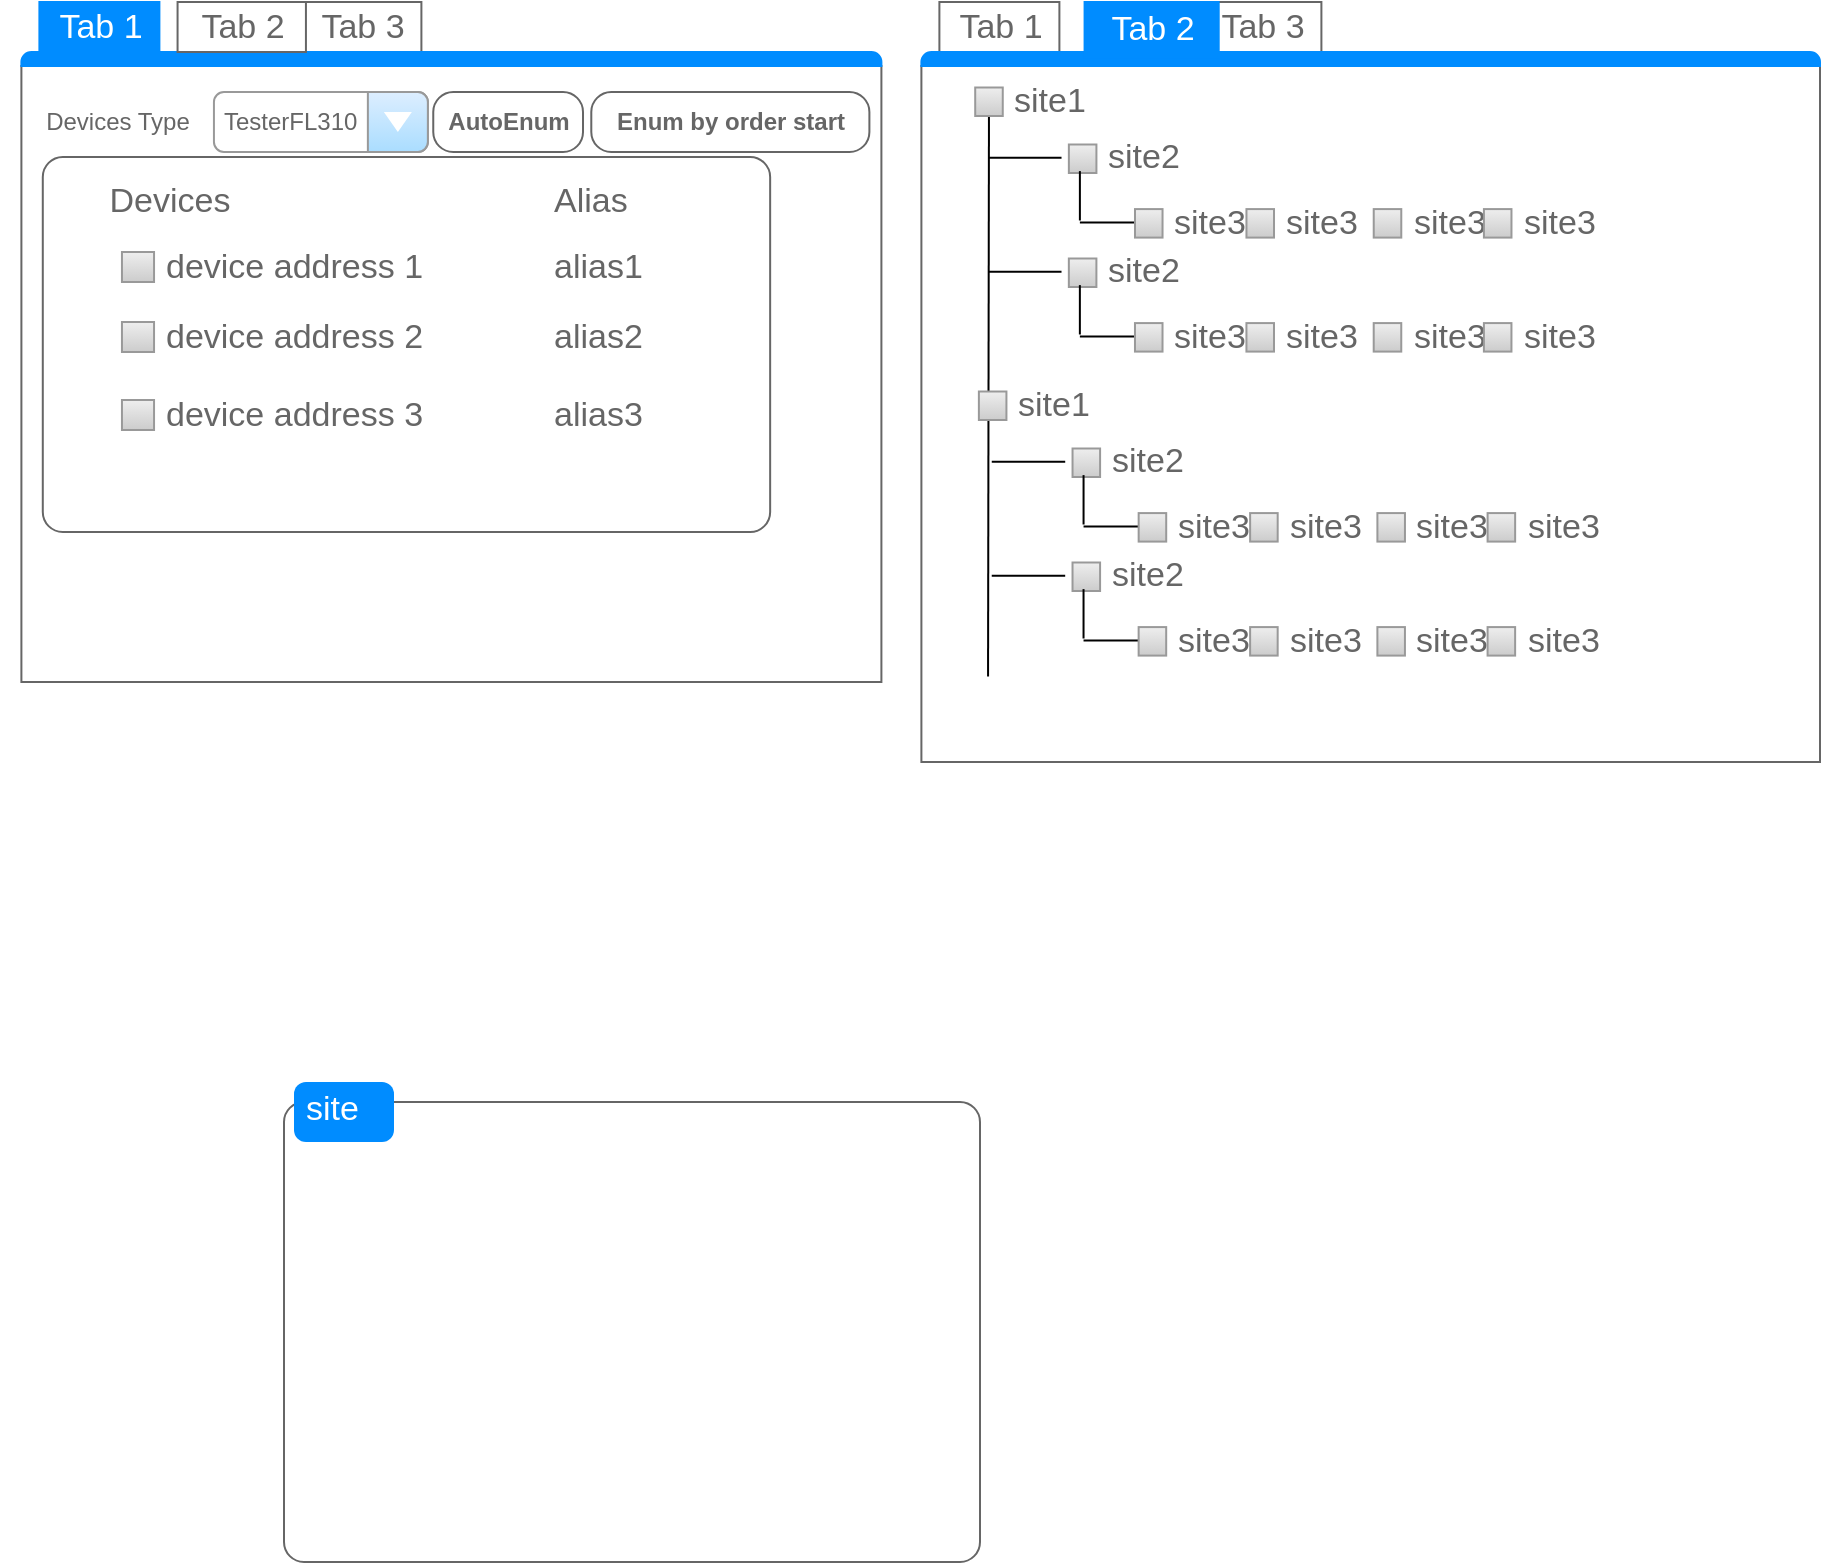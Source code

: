 <mxfile version="20.7.4" type="github">
  <diagram name="Page-1" id="2cc2dc42-3aac-f2a9-1cec-7a8b7cbee084">
    <mxGraphModel dx="1050" dy="548" grid="1" gridSize="10" guides="1" tooltips="1" connect="1" arrows="1" fold="1" page="1" pageScale="1" pageWidth="1100" pageHeight="850" background="#ffffff" math="0" shadow="0">
      <root>
        <mxCell id="0" />
        <mxCell id="1" parent="0" />
        <mxCell id="x5_-DXLLDjEPQp_z6z6p-1" value="" style="strokeWidth=1;shadow=0;dashed=0;align=center;html=1;shape=mxgraph.mockup.containers.marginRect2;rectMarginTop=32;strokeColor=#666666;gradientColor=none;fontSize=17;fontColor=#666666;" vertex="1" parent="1">
          <mxGeometry x="70.7" y="40" width="430" height="340" as="geometry" />
        </mxCell>
        <mxCell id="x5_-DXLLDjEPQp_z6z6p-3" value="Tab 1" style="strokeWidth=1;shadow=0;dashed=0;align=center;html=1;shape=mxgraph.mockup.containers.rrect;rSize=0;fontSize=17;fontColor=#ffffff;strokeColor=#008cff;fillColor=#008cff;" vertex="1" parent="x5_-DXLLDjEPQp_z6z6p-1">
          <mxGeometry width="60" height="25" relative="1" as="geometry">
            <mxPoint x="9" as="offset" />
          </mxGeometry>
        </mxCell>
        <mxCell id="x5_-DXLLDjEPQp_z6z6p-4" value="Tab 3" style="strokeColor=inherit;fillColor=inherit;gradientColor=inherit;strokeWidth=1;shadow=0;dashed=0;align=center;html=1;shape=mxgraph.mockup.containers.rrect;rSize=0;fontSize=17;fontColor=#666666;gradientColor=none;" vertex="1" parent="x5_-DXLLDjEPQp_z6z6p-1">
          <mxGeometry width="60" height="25" relative="1" as="geometry">
            <mxPoint x="140" as="offset" />
          </mxGeometry>
        </mxCell>
        <mxCell id="x5_-DXLLDjEPQp_z6z6p-5" value="" style="strokeWidth=1;shadow=0;dashed=0;align=center;html=1;shape=mxgraph.mockup.containers.topButton;rSize=5;strokeColor=#008cff;fillColor=#008cff;gradientColor=none;resizeWidth=1;movable=0;deletable=1;" vertex="1" parent="x5_-DXLLDjEPQp_z6z6p-1">
          <mxGeometry width="430.0" height="7" relative="1" as="geometry">
            <mxPoint y="25" as="offset" />
          </mxGeometry>
        </mxCell>
        <mxCell id="x5_-DXLLDjEPQp_z6z6p-7" value="Tab 2" style="strokeColor=inherit;fillColor=inherit;gradientColor=inherit;strokeWidth=1;shadow=0;dashed=0;align=center;html=1;shape=mxgraph.mockup.containers.rrect;rSize=0;fontSize=17;fontColor=#666666;gradientColor=none;" vertex="1" parent="x5_-DXLLDjEPQp_z6z6p-1">
          <mxGeometry x="78.085" width="64.179" height="25" as="geometry" />
        </mxCell>
        <mxCell id="x5_-DXLLDjEPQp_z6z6p-13" value="device address 1" style="strokeWidth=1;shadow=0;dashed=0;align=center;html=1;shape=mxgraph.mockup.forms.rrect;rSize=0;fillColor=#eeeeee;strokeColor=#999999;gradientColor=#cccccc;align=left;spacingLeft=4;fontSize=17;fontColor=#666666;labelPosition=right;" vertex="1" parent="x5_-DXLLDjEPQp_z6z6p-1">
          <mxGeometry x="50.274" y="125" width="16.045" height="15" as="geometry" />
        </mxCell>
        <mxCell id="x5_-DXLLDjEPQp_z6z6p-24" value="Devices" style="text;html=1;strokeColor=none;fillColor=none;align=center;verticalAlign=middle;whiteSpace=wrap;rounded=0;labelBorderColor=none;fontSize=17;fontColor=#666666;" vertex="1" parent="x5_-DXLLDjEPQp_z6z6p-1">
          <mxGeometry x="42.786" y="85" width="64.179" height="30" as="geometry" />
        </mxCell>
        <mxCell id="x5_-DXLLDjEPQp_z6z6p-25" value="Alias" style="text;html=1;strokeColor=none;fillColor=none;align=left;verticalAlign=middle;rounded=0;fontSize=17;fontColor=#666666;" vertex="1" parent="x5_-DXLLDjEPQp_z6z6p-1">
          <mxGeometry x="264.204" y="85" width="64.179" height="30" as="geometry" />
        </mxCell>
        <mxCell id="x5_-DXLLDjEPQp_z6z6p-26" value="alias1" style="text;html=1;strokeColor=none;fillColor=none;align=left;verticalAlign=middle;rounded=0;fontSize=17;fontColor=#666666;" vertex="1" parent="x5_-DXLLDjEPQp_z6z6p-1">
          <mxGeometry x="264.204" y="117.5" width="64.179" height="30" as="geometry" />
        </mxCell>
        <mxCell id="x5_-DXLLDjEPQp_z6z6p-27" value="device address 2" style="strokeWidth=1;shadow=0;dashed=0;align=center;html=1;shape=mxgraph.mockup.forms.rrect;rSize=0;fillColor=#eeeeee;strokeColor=#999999;gradientColor=#cccccc;align=left;spacingLeft=4;fontSize=17;fontColor=#666666;labelPosition=right;" vertex="1" parent="x5_-DXLLDjEPQp_z6z6p-1">
          <mxGeometry x="50.274" y="160" width="16.045" height="15" as="geometry" />
        </mxCell>
        <mxCell id="x5_-DXLLDjEPQp_z6z6p-28" value="alias2" style="text;html=1;strokeColor=none;fillColor=none;align=left;verticalAlign=middle;rounded=0;fontSize=17;fontColor=#666666;" vertex="1" parent="x5_-DXLLDjEPQp_z6z6p-1">
          <mxGeometry x="264.204" y="152.5" width="64.179" height="30" as="geometry" />
        </mxCell>
        <mxCell id="x5_-DXLLDjEPQp_z6z6p-29" value="device address 3" style="strokeWidth=1;shadow=0;dashed=0;align=center;html=1;shape=mxgraph.mockup.forms.rrect;rSize=0;fillColor=#eeeeee;strokeColor=#999999;gradientColor=#cccccc;align=left;spacingLeft=4;fontSize=17;fontColor=#666666;labelPosition=right;" vertex="1" parent="x5_-DXLLDjEPQp_z6z6p-1">
          <mxGeometry x="50.274" y="199" width="16.045" height="15" as="geometry" />
        </mxCell>
        <mxCell id="x5_-DXLLDjEPQp_z6z6p-30" value="alias3" style="text;html=1;strokeColor=none;fillColor=none;align=left;verticalAlign=middle;rounded=0;fontSize=17;fontColor=#666666;" vertex="1" parent="x5_-DXLLDjEPQp_z6z6p-1">
          <mxGeometry x="264.204" y="191.5" width="64.179" height="30" as="geometry" />
        </mxCell>
        <mxCell id="x5_-DXLLDjEPQp_z6z6p-41" value="" style="shape=mxgraph.mockup.containers.marginRect;rectMarginTop=10;strokeColor=#666666;strokeWidth=1;dashed=0;rounded=1;arcSize=5;recursiveResize=0;labelBorderColor=none;fontSize=17;fontColor=#666666;fillColor=none;" vertex="1" parent="x5_-DXLLDjEPQp_z6z6p-1">
          <mxGeometry x="10.697" y="67.5" width="363.682" height="197.5" as="geometry" />
        </mxCell>
        <mxCell id="x5_-DXLLDjEPQp_z6z6p-43" value="TesterFL310" style="strokeWidth=1;shadow=0;dashed=0;align=center;html=1;shape=mxgraph.mockup.forms.comboBox;strokeColor=#999999;fillColor=#ddeeff;align=left;fillColor2=#aaddff;mainText=;fontColor=#666666;fontSize=12;spacingLeft=3;labelBorderColor=none;" vertex="1" parent="x5_-DXLLDjEPQp_z6z6p-1">
          <mxGeometry x="96.269" y="45" width="106.965" height="30" as="geometry" />
        </mxCell>
        <mxCell id="x5_-DXLLDjEPQp_z6z6p-44" value="AutoEnum" style="strokeWidth=1;shadow=0;dashed=0;align=center;html=1;shape=mxgraph.mockup.buttons.button;strokeColor=#666666;fontColor=#666666;mainText=;buttonStyle=round;fontSize=12;fontStyle=1;fillColor=#FFFFFF;whiteSpace=wrap;labelBorderColor=none;" vertex="1" parent="x5_-DXLLDjEPQp_z6z6p-1">
          <mxGeometry x="205.93" y="45" width="74.876" height="30" as="geometry" />
        </mxCell>
        <mxCell id="x5_-DXLLDjEPQp_z6z6p-46" value="Enum by order start" style="strokeWidth=1;shadow=0;dashed=0;align=center;html=1;shape=mxgraph.mockup.buttons.button;strokeColor=#666666;fontColor=#666666;mainText=;buttonStyle=round;fontSize=12;fontStyle=1;fillColor=#FFFFFF;whiteSpace=wrap;labelBorderColor=none;" vertex="1" parent="x5_-DXLLDjEPQp_z6z6p-1">
          <mxGeometry x="284.945" y="45" width="139.055" height="30" as="geometry" />
        </mxCell>
        <mxCell id="x5_-DXLLDjEPQp_z6z6p-39" value="Devices Type" style="text;html=1;strokeColor=none;fillColor=none;align=center;verticalAlign=middle;whiteSpace=wrap;rounded=0;labelBorderColor=none;fontSize=12;fontColor=#666666;" vertex="1" parent="x5_-DXLLDjEPQp_z6z6p-1">
          <mxGeometry x="-10.697" y="45" width="117.662" height="30" as="geometry" />
        </mxCell>
        <mxCell id="x5_-DXLLDjEPQp_z6z6p-50" value="" style="strokeWidth=1;shadow=0;dashed=0;align=center;html=1;shape=mxgraph.mockup.containers.marginRect2;rectMarginTop=32;strokeColor=#666666;gradientColor=none;fontSize=17;fontColor=#666666;" vertex="1" parent="1">
          <mxGeometry x="520.7" y="40" width="449.3" height="380" as="geometry" />
        </mxCell>
        <mxCell id="x5_-DXLLDjEPQp_z6z6p-51" value="Tab 1" style="strokeColor=inherit;fillColor=inherit;gradientColor=inherit;strokeWidth=1;shadow=0;dashed=0;align=center;html=1;shape=mxgraph.mockup.containers.rrect;rSize=0;fontSize=17;fontColor=#666666;gradientColor=none;" vertex="1" parent="x5_-DXLLDjEPQp_z6z6p-50">
          <mxGeometry width="60" height="25" relative="1" as="geometry">
            <mxPoint x="9" as="offset" />
          </mxGeometry>
        </mxCell>
        <mxCell id="x5_-DXLLDjEPQp_z6z6p-52" value="Tab 3" style="strokeColor=inherit;fillColor=inherit;gradientColor=inherit;strokeWidth=1;shadow=0;dashed=0;align=center;html=1;shape=mxgraph.mockup.containers.rrect;rSize=0;fontSize=17;fontColor=#666666;gradientColor=none;" vertex="1" parent="x5_-DXLLDjEPQp_z6z6p-50">
          <mxGeometry width="60" height="25" relative="1" as="geometry">
            <mxPoint x="140" as="offset" />
          </mxGeometry>
        </mxCell>
        <mxCell id="x5_-DXLLDjEPQp_z6z6p-53" value="" style="strokeWidth=1;shadow=0;dashed=0;align=center;html=1;shape=mxgraph.mockup.containers.topButton;rSize=5;strokeColor=#008cff;fillColor=#008cff;gradientColor=none;resizeWidth=1;movable=0;deletable=1;" vertex="1" parent="x5_-DXLLDjEPQp_z6z6p-50">
          <mxGeometry width="449.3" height="7" relative="1" as="geometry">
            <mxPoint y="25" as="offset" />
          </mxGeometry>
        </mxCell>
        <mxCell id="x5_-DXLLDjEPQp_z6z6p-54" value="Tab 2" style="strokeColor=#008cff;fillColor=#008cff;gradientColor=inherit;strokeWidth=1;shadow=0;dashed=0;align=center;html=1;shape=mxgraph.mockup.containers.rrect;rSize=0;fontSize=17;fontColor=#ffffff;gradientColor=none;" vertex="1" parent="x5_-DXLLDjEPQp_z6z6p-50">
          <mxGeometry x="81.589" width="67.06" height="27.941" as="geometry" />
        </mxCell>
        <mxCell id="x5_-DXLLDjEPQp_z6z6p-71" style="edgeStyle=none;rounded=0;orthogonalLoop=1;jettySize=auto;html=1;fontFamily=Helvetica;fontSize=17;fontColor=#666666;endArrow=none;endFill=0;" edge="1" parent="x5_-DXLLDjEPQp_z6z6p-50" source="x5_-DXLLDjEPQp_z6z6p-68">
          <mxGeometry relative="1" as="geometry">
            <mxPoint x="33.332" y="337.25" as="targetPoint" />
          </mxGeometry>
        </mxCell>
        <mxCell id="x5_-DXLLDjEPQp_z6z6p-191" value="" style="group" vertex="1" connectable="0" parent="x5_-DXLLDjEPQp_z6z6p-50">
          <mxGeometry x="26.905" y="42.75" width="268.129" height="132.05" as="geometry" />
        </mxCell>
        <mxCell id="x5_-DXLLDjEPQp_z6z6p-68" value="site1" style="strokeWidth=1;shadow=0;dashed=0;align=center;html=1;shape=mxgraph.mockup.forms.rrect;rSize=0;fillColor=#eeeeee;strokeColor=#999999;gradientColor=#cccccc;align=left;spacingLeft=4;fontSize=17;fontColor=#666666;labelPosition=right;fontFamily=Helvetica;" vertex="1" parent="x5_-DXLLDjEPQp_z6z6p-191">
          <mxGeometry width="13.774" height="14.25" as="geometry" />
        </mxCell>
        <mxCell id="x5_-DXLLDjEPQp_z6z6p-180" value="" style="group" vertex="1" connectable="0" parent="x5_-DXLLDjEPQp_z6z6p-191">
          <mxGeometry x="6.437" y="28.5" width="261.692" height="46.55" as="geometry" />
        </mxCell>
        <mxCell id="x5_-DXLLDjEPQp_z6z6p-143" value="site2" style="strokeWidth=1;shadow=0;dashed=0;align=center;html=1;shape=mxgraph.mockup.forms.rrect;rSize=0;fillColor=#eeeeee;strokeColor=#999999;gradientColor=#cccccc;align=left;spacingLeft=4;fontSize=17;fontColor=#666666;labelPosition=right;fontFamily=Helvetica;" vertex="1" parent="x5_-DXLLDjEPQp_z6z6p-180">
          <mxGeometry x="40.394" width="13.774" height="14.25" as="geometry" />
        </mxCell>
        <mxCell id="x5_-DXLLDjEPQp_z6z6p-158" value="" style="edgeStyle=none;orthogonalLoop=1;jettySize=auto;html=1;rounded=0;fontFamily=Helvetica;fontSize=17;fontColor=#666666;endArrow=none;endFill=0;" edge="1" parent="x5_-DXLLDjEPQp_z6z6p-180">
          <mxGeometry width="80" relative="1" as="geometry">
            <mxPoint x="45.903" y="38.95" as="sourcePoint" />
            <mxPoint x="73.451" y="38.95" as="targetPoint" />
            <Array as="points" />
          </mxGeometry>
        </mxCell>
        <mxCell id="x5_-DXLLDjEPQp_z6z6p-160" value="" style="edgeStyle=none;orthogonalLoop=1;jettySize=auto;html=1;rounded=0;fontFamily=Helvetica;fontSize=17;fontColor=#666666;endArrow=none;endFill=0;" edge="1" parent="x5_-DXLLDjEPQp_z6z6p-180">
          <mxGeometry width="80" relative="1" as="geometry">
            <mxPoint x="45.903" y="13.3" as="sourcePoint" />
            <mxPoint x="45.903" y="38.0" as="targetPoint" />
            <Array as="points" />
          </mxGeometry>
        </mxCell>
        <mxCell id="x5_-DXLLDjEPQp_z6z6p-161" value="" style="edgeStyle=none;orthogonalLoop=1;jettySize=auto;html=1;rounded=0;fontFamily=Helvetica;fontSize=17;fontColor=#666666;endArrow=none;endFill=0;entryX=-0.267;entryY=0.467;entryDx=0;entryDy=0;entryPerimeter=0;" edge="1" parent="x5_-DXLLDjEPQp_z6z6p-180">
          <mxGeometry width="80" relative="1" as="geometry">
            <mxPoint y="6.65" as="sourcePoint" />
            <mxPoint x="36.725" y="6.655" as="targetPoint" />
            <Array as="points" />
          </mxGeometry>
        </mxCell>
        <mxCell id="x5_-DXLLDjEPQp_z6z6p-179" value="" style="group" vertex="1" connectable="0" parent="x5_-DXLLDjEPQp_z6z6p-180">
          <mxGeometry x="73.451" y="32.3" width="188.241" height="14.25" as="geometry" />
        </mxCell>
        <mxCell id="x5_-DXLLDjEPQp_z6z6p-145" value="site3" style="strokeWidth=1;shadow=0;dashed=0;align=center;html=1;shape=mxgraph.mockup.forms.rrect;rSize=0;fillColor=#eeeeee;strokeColor=#999999;gradientColor=#cccccc;align=left;spacingLeft=4;fontSize=17;fontColor=#666666;labelPosition=right;fontFamily=Helvetica;" vertex="1" parent="x5_-DXLLDjEPQp_z6z6p-179">
          <mxGeometry width="13.774" height="14.25" as="geometry" />
        </mxCell>
        <mxCell id="x5_-DXLLDjEPQp_z6z6p-176" value="site3" style="strokeWidth=1;shadow=0;dashed=0;align=center;html=1;shape=mxgraph.mockup.forms.rrect;rSize=0;fillColor=#eeeeee;strokeColor=#999999;gradientColor=#cccccc;align=left;spacingLeft=4;fontSize=17;fontColor=#666666;labelPosition=right;fontFamily=Helvetica;" vertex="1" parent="x5_-DXLLDjEPQp_z6z6p-179">
          <mxGeometry x="55.738" width="13.774" height="14.25" as="geometry" />
        </mxCell>
        <mxCell id="x5_-DXLLDjEPQp_z6z6p-177" value="site3" style="strokeWidth=1;shadow=0;dashed=0;align=center;html=1;shape=mxgraph.mockup.forms.rrect;rSize=0;fillColor=#eeeeee;strokeColor=#999999;gradientColor=#cccccc;align=left;spacingLeft=4;fontSize=17;fontColor=#666666;labelPosition=right;fontFamily=Helvetica;" vertex="1" parent="x5_-DXLLDjEPQp_z6z6p-179">
          <mxGeometry x="119.373" width="13.774" height="14.25" as="geometry" />
        </mxCell>
        <mxCell id="x5_-DXLLDjEPQp_z6z6p-178" value="site3" style="strokeWidth=1;shadow=0;dashed=0;align=center;html=1;shape=mxgraph.mockup.forms.rrect;rSize=0;fillColor=#eeeeee;strokeColor=#999999;gradientColor=#cccccc;align=left;spacingLeft=4;fontSize=17;fontColor=#666666;labelPosition=right;fontFamily=Helvetica;" vertex="1" parent="x5_-DXLLDjEPQp_z6z6p-179">
          <mxGeometry x="174.468" width="13.774" height="14.25" as="geometry" />
        </mxCell>
        <mxCell id="x5_-DXLLDjEPQp_z6z6p-181" value="" style="group" vertex="1" connectable="0" parent="x5_-DXLLDjEPQp_z6z6p-191">
          <mxGeometry x="6.428" y="85.5" width="261.692" height="46.55" as="geometry" />
        </mxCell>
        <mxCell id="x5_-DXLLDjEPQp_z6z6p-182" value="site2" style="strokeWidth=1;shadow=0;dashed=0;align=center;html=1;shape=mxgraph.mockup.forms.rrect;rSize=0;fillColor=#eeeeee;strokeColor=#999999;gradientColor=#cccccc;align=left;spacingLeft=4;fontSize=17;fontColor=#666666;labelPosition=right;fontFamily=Helvetica;" vertex="1" parent="x5_-DXLLDjEPQp_z6z6p-181">
          <mxGeometry x="40.394" width="13.774" height="14.25" as="geometry" />
        </mxCell>
        <mxCell id="x5_-DXLLDjEPQp_z6z6p-183" value="" style="edgeStyle=none;orthogonalLoop=1;jettySize=auto;html=1;rounded=0;fontFamily=Helvetica;fontSize=17;fontColor=#666666;endArrow=none;endFill=0;" edge="1" parent="x5_-DXLLDjEPQp_z6z6p-181">
          <mxGeometry width="80" relative="1" as="geometry">
            <mxPoint x="45.903" y="38.95" as="sourcePoint" />
            <mxPoint x="73.451" y="38.95" as="targetPoint" />
            <Array as="points" />
          </mxGeometry>
        </mxCell>
        <mxCell id="x5_-DXLLDjEPQp_z6z6p-184" value="" style="edgeStyle=none;orthogonalLoop=1;jettySize=auto;html=1;rounded=0;fontFamily=Helvetica;fontSize=17;fontColor=#666666;endArrow=none;endFill=0;" edge="1" parent="x5_-DXLLDjEPQp_z6z6p-181">
          <mxGeometry width="80" relative="1" as="geometry">
            <mxPoint x="45.903" y="13.3" as="sourcePoint" />
            <mxPoint x="45.903" y="38.0" as="targetPoint" />
            <Array as="points" />
          </mxGeometry>
        </mxCell>
        <mxCell id="x5_-DXLLDjEPQp_z6z6p-185" value="" style="edgeStyle=none;orthogonalLoop=1;jettySize=auto;html=1;rounded=0;fontFamily=Helvetica;fontSize=17;fontColor=#666666;endArrow=none;endFill=0;entryX=-0.267;entryY=0.467;entryDx=0;entryDy=0;entryPerimeter=0;" edge="1" parent="x5_-DXLLDjEPQp_z6z6p-181">
          <mxGeometry width="80" relative="1" as="geometry">
            <mxPoint y="6.65" as="sourcePoint" />
            <mxPoint x="36.725" y="6.655" as="targetPoint" />
            <Array as="points" />
          </mxGeometry>
        </mxCell>
        <mxCell id="x5_-DXLLDjEPQp_z6z6p-186" value="" style="group" vertex="1" connectable="0" parent="x5_-DXLLDjEPQp_z6z6p-181">
          <mxGeometry x="73.451" y="32.3" width="188.241" height="14.25" as="geometry" />
        </mxCell>
        <mxCell id="x5_-DXLLDjEPQp_z6z6p-187" value="site3" style="strokeWidth=1;shadow=0;dashed=0;align=center;html=1;shape=mxgraph.mockup.forms.rrect;rSize=0;fillColor=#eeeeee;strokeColor=#999999;gradientColor=#cccccc;align=left;spacingLeft=4;fontSize=17;fontColor=#666666;labelPosition=right;fontFamily=Helvetica;" vertex="1" parent="x5_-DXLLDjEPQp_z6z6p-186">
          <mxGeometry width="13.774" height="14.25" as="geometry" />
        </mxCell>
        <mxCell id="x5_-DXLLDjEPQp_z6z6p-188" value="site3" style="strokeWidth=1;shadow=0;dashed=0;align=center;html=1;shape=mxgraph.mockup.forms.rrect;rSize=0;fillColor=#eeeeee;strokeColor=#999999;gradientColor=#cccccc;align=left;spacingLeft=4;fontSize=17;fontColor=#666666;labelPosition=right;fontFamily=Helvetica;" vertex="1" parent="x5_-DXLLDjEPQp_z6z6p-186">
          <mxGeometry x="55.738" width="13.774" height="14.25" as="geometry" />
        </mxCell>
        <mxCell id="x5_-DXLLDjEPQp_z6z6p-189" value="site3" style="strokeWidth=1;shadow=0;dashed=0;align=center;html=1;shape=mxgraph.mockup.forms.rrect;rSize=0;fillColor=#eeeeee;strokeColor=#999999;gradientColor=#cccccc;align=left;spacingLeft=4;fontSize=17;fontColor=#666666;labelPosition=right;fontFamily=Helvetica;" vertex="1" parent="x5_-DXLLDjEPQp_z6z6p-186">
          <mxGeometry x="119.373" width="13.774" height="14.25" as="geometry" />
        </mxCell>
        <mxCell id="x5_-DXLLDjEPQp_z6z6p-190" value="site3" style="strokeWidth=1;shadow=0;dashed=0;align=center;html=1;shape=mxgraph.mockup.forms.rrect;rSize=0;fillColor=#eeeeee;strokeColor=#999999;gradientColor=#cccccc;align=left;spacingLeft=4;fontSize=17;fontColor=#666666;labelPosition=right;fontFamily=Helvetica;" vertex="1" parent="x5_-DXLLDjEPQp_z6z6p-186">
          <mxGeometry x="174.468" width="13.774" height="14.25" as="geometry" />
        </mxCell>
        <mxCell id="x5_-DXLLDjEPQp_z6z6p-214" value="" style="group" vertex="1" connectable="0" parent="x5_-DXLLDjEPQp_z6z6p-50">
          <mxGeometry x="28.741" y="194.75" width="268.129" height="132.05" as="geometry" />
        </mxCell>
        <mxCell id="x5_-DXLLDjEPQp_z6z6p-215" value="site1" style="strokeWidth=1;shadow=0;dashed=0;align=center;html=1;shape=mxgraph.mockup.forms.rrect;rSize=0;fillColor=#eeeeee;strokeColor=#999999;gradientColor=#cccccc;align=left;spacingLeft=4;fontSize=17;fontColor=#666666;labelPosition=right;fontFamily=Helvetica;" vertex="1" parent="x5_-DXLLDjEPQp_z6z6p-214">
          <mxGeometry width="13.774" height="14.25" as="geometry" />
        </mxCell>
        <mxCell id="x5_-DXLLDjEPQp_z6z6p-216" value="" style="group" vertex="1" connectable="0" parent="x5_-DXLLDjEPQp_z6z6p-214">
          <mxGeometry x="6.437" y="28.5" width="261.692" height="46.55" as="geometry" />
        </mxCell>
        <mxCell id="x5_-DXLLDjEPQp_z6z6p-217" value="site2" style="strokeWidth=1;shadow=0;dashed=0;align=center;html=1;shape=mxgraph.mockup.forms.rrect;rSize=0;fillColor=#eeeeee;strokeColor=#999999;gradientColor=#cccccc;align=left;spacingLeft=4;fontSize=17;fontColor=#666666;labelPosition=right;fontFamily=Helvetica;" vertex="1" parent="x5_-DXLLDjEPQp_z6z6p-216">
          <mxGeometry x="40.394" width="13.774" height="14.25" as="geometry" />
        </mxCell>
        <mxCell id="x5_-DXLLDjEPQp_z6z6p-218" value="" style="edgeStyle=none;orthogonalLoop=1;jettySize=auto;html=1;rounded=0;fontFamily=Helvetica;fontSize=17;fontColor=#666666;endArrow=none;endFill=0;" edge="1" parent="x5_-DXLLDjEPQp_z6z6p-216">
          <mxGeometry width="80" relative="1" as="geometry">
            <mxPoint x="45.903" y="38.95" as="sourcePoint" />
            <mxPoint x="73.451" y="38.95" as="targetPoint" />
            <Array as="points" />
          </mxGeometry>
        </mxCell>
        <mxCell id="x5_-DXLLDjEPQp_z6z6p-219" value="" style="edgeStyle=none;orthogonalLoop=1;jettySize=auto;html=1;rounded=0;fontFamily=Helvetica;fontSize=17;fontColor=#666666;endArrow=none;endFill=0;" edge="1" parent="x5_-DXLLDjEPQp_z6z6p-216">
          <mxGeometry width="80" relative="1" as="geometry">
            <mxPoint x="45.903" y="13.3" as="sourcePoint" />
            <mxPoint x="45.903" y="38.0" as="targetPoint" />
            <Array as="points" />
          </mxGeometry>
        </mxCell>
        <mxCell id="x5_-DXLLDjEPQp_z6z6p-220" value="" style="edgeStyle=none;orthogonalLoop=1;jettySize=auto;html=1;rounded=0;fontFamily=Helvetica;fontSize=17;fontColor=#666666;endArrow=none;endFill=0;entryX=-0.267;entryY=0.467;entryDx=0;entryDy=0;entryPerimeter=0;" edge="1" parent="x5_-DXLLDjEPQp_z6z6p-216">
          <mxGeometry width="80" relative="1" as="geometry">
            <mxPoint y="6.65" as="sourcePoint" />
            <mxPoint x="36.725" y="6.655" as="targetPoint" />
            <Array as="points" />
          </mxGeometry>
        </mxCell>
        <mxCell id="x5_-DXLLDjEPQp_z6z6p-221" value="" style="group" vertex="1" connectable="0" parent="x5_-DXLLDjEPQp_z6z6p-216">
          <mxGeometry x="73.451" y="32.3" width="188.241" height="14.25" as="geometry" />
        </mxCell>
        <mxCell id="x5_-DXLLDjEPQp_z6z6p-222" value="site3" style="strokeWidth=1;shadow=0;dashed=0;align=center;html=1;shape=mxgraph.mockup.forms.rrect;rSize=0;fillColor=#eeeeee;strokeColor=#999999;gradientColor=#cccccc;align=left;spacingLeft=4;fontSize=17;fontColor=#666666;labelPosition=right;fontFamily=Helvetica;" vertex="1" parent="x5_-DXLLDjEPQp_z6z6p-221">
          <mxGeometry width="13.774" height="14.25" as="geometry" />
        </mxCell>
        <mxCell id="x5_-DXLLDjEPQp_z6z6p-223" value="site3" style="strokeWidth=1;shadow=0;dashed=0;align=center;html=1;shape=mxgraph.mockup.forms.rrect;rSize=0;fillColor=#eeeeee;strokeColor=#999999;gradientColor=#cccccc;align=left;spacingLeft=4;fontSize=17;fontColor=#666666;labelPosition=right;fontFamily=Helvetica;" vertex="1" parent="x5_-DXLLDjEPQp_z6z6p-221">
          <mxGeometry x="55.738" width="13.774" height="14.25" as="geometry" />
        </mxCell>
        <mxCell id="x5_-DXLLDjEPQp_z6z6p-224" value="site3" style="strokeWidth=1;shadow=0;dashed=0;align=center;html=1;shape=mxgraph.mockup.forms.rrect;rSize=0;fillColor=#eeeeee;strokeColor=#999999;gradientColor=#cccccc;align=left;spacingLeft=4;fontSize=17;fontColor=#666666;labelPosition=right;fontFamily=Helvetica;" vertex="1" parent="x5_-DXLLDjEPQp_z6z6p-221">
          <mxGeometry x="119.373" width="13.774" height="14.25" as="geometry" />
        </mxCell>
        <mxCell id="x5_-DXLLDjEPQp_z6z6p-225" value="site3" style="strokeWidth=1;shadow=0;dashed=0;align=center;html=1;shape=mxgraph.mockup.forms.rrect;rSize=0;fillColor=#eeeeee;strokeColor=#999999;gradientColor=#cccccc;align=left;spacingLeft=4;fontSize=17;fontColor=#666666;labelPosition=right;fontFamily=Helvetica;" vertex="1" parent="x5_-DXLLDjEPQp_z6z6p-221">
          <mxGeometry x="174.468" width="13.774" height="14.25" as="geometry" />
        </mxCell>
        <mxCell id="x5_-DXLLDjEPQp_z6z6p-226" value="" style="group" vertex="1" connectable="0" parent="x5_-DXLLDjEPQp_z6z6p-214">
          <mxGeometry x="6.428" y="85.5" width="261.692" height="46.55" as="geometry" />
        </mxCell>
        <mxCell id="x5_-DXLLDjEPQp_z6z6p-227" value="site2" style="strokeWidth=1;shadow=0;dashed=0;align=center;html=1;shape=mxgraph.mockup.forms.rrect;rSize=0;fillColor=#eeeeee;strokeColor=#999999;gradientColor=#cccccc;align=left;spacingLeft=4;fontSize=17;fontColor=#666666;labelPosition=right;fontFamily=Helvetica;" vertex="1" parent="x5_-DXLLDjEPQp_z6z6p-226">
          <mxGeometry x="40.394" width="13.774" height="14.25" as="geometry" />
        </mxCell>
        <mxCell id="x5_-DXLLDjEPQp_z6z6p-228" value="" style="edgeStyle=none;orthogonalLoop=1;jettySize=auto;html=1;rounded=0;fontFamily=Helvetica;fontSize=17;fontColor=#666666;endArrow=none;endFill=0;" edge="1" parent="x5_-DXLLDjEPQp_z6z6p-226">
          <mxGeometry width="80" relative="1" as="geometry">
            <mxPoint x="45.903" y="38.95" as="sourcePoint" />
            <mxPoint x="73.451" y="38.95" as="targetPoint" />
            <Array as="points" />
          </mxGeometry>
        </mxCell>
        <mxCell id="x5_-DXLLDjEPQp_z6z6p-229" value="" style="edgeStyle=none;orthogonalLoop=1;jettySize=auto;html=1;rounded=0;fontFamily=Helvetica;fontSize=17;fontColor=#666666;endArrow=none;endFill=0;" edge="1" parent="x5_-DXLLDjEPQp_z6z6p-226">
          <mxGeometry width="80" relative="1" as="geometry">
            <mxPoint x="45.903" y="13.3" as="sourcePoint" />
            <mxPoint x="45.903" y="38.0" as="targetPoint" />
            <Array as="points" />
          </mxGeometry>
        </mxCell>
        <mxCell id="x5_-DXLLDjEPQp_z6z6p-230" value="" style="edgeStyle=none;orthogonalLoop=1;jettySize=auto;html=1;rounded=0;fontFamily=Helvetica;fontSize=17;fontColor=#666666;endArrow=none;endFill=0;entryX=-0.267;entryY=0.467;entryDx=0;entryDy=0;entryPerimeter=0;" edge="1" parent="x5_-DXLLDjEPQp_z6z6p-226">
          <mxGeometry width="80" relative="1" as="geometry">
            <mxPoint y="6.65" as="sourcePoint" />
            <mxPoint x="36.725" y="6.655" as="targetPoint" />
            <Array as="points" />
          </mxGeometry>
        </mxCell>
        <mxCell id="x5_-DXLLDjEPQp_z6z6p-231" value="" style="group" vertex="1" connectable="0" parent="x5_-DXLLDjEPQp_z6z6p-226">
          <mxGeometry x="73.451" y="32.3" width="188.241" height="14.25" as="geometry" />
        </mxCell>
        <mxCell id="x5_-DXLLDjEPQp_z6z6p-232" value="site3" style="strokeWidth=1;shadow=0;dashed=0;align=center;html=1;shape=mxgraph.mockup.forms.rrect;rSize=0;fillColor=#eeeeee;strokeColor=#999999;gradientColor=#cccccc;align=left;spacingLeft=4;fontSize=17;fontColor=#666666;labelPosition=right;fontFamily=Helvetica;" vertex="1" parent="x5_-DXLLDjEPQp_z6z6p-231">
          <mxGeometry width="13.774" height="14.25" as="geometry" />
        </mxCell>
        <mxCell id="x5_-DXLLDjEPQp_z6z6p-233" value="site3" style="strokeWidth=1;shadow=0;dashed=0;align=center;html=1;shape=mxgraph.mockup.forms.rrect;rSize=0;fillColor=#eeeeee;strokeColor=#999999;gradientColor=#cccccc;align=left;spacingLeft=4;fontSize=17;fontColor=#666666;labelPosition=right;fontFamily=Helvetica;" vertex="1" parent="x5_-DXLLDjEPQp_z6z6p-231">
          <mxGeometry x="55.738" width="13.774" height="14.25" as="geometry" />
        </mxCell>
        <mxCell id="x5_-DXLLDjEPQp_z6z6p-234" value="site3" style="strokeWidth=1;shadow=0;dashed=0;align=center;html=1;shape=mxgraph.mockup.forms.rrect;rSize=0;fillColor=#eeeeee;strokeColor=#999999;gradientColor=#cccccc;align=left;spacingLeft=4;fontSize=17;fontColor=#666666;labelPosition=right;fontFamily=Helvetica;" vertex="1" parent="x5_-DXLLDjEPQp_z6z6p-231">
          <mxGeometry x="119.373" width="13.774" height="14.25" as="geometry" />
        </mxCell>
        <mxCell id="x5_-DXLLDjEPQp_z6z6p-235" value="site3" style="strokeWidth=1;shadow=0;dashed=0;align=center;html=1;shape=mxgraph.mockup.forms.rrect;rSize=0;fillColor=#eeeeee;strokeColor=#999999;gradientColor=#cccccc;align=left;spacingLeft=4;fontSize=17;fontColor=#666666;labelPosition=right;fontFamily=Helvetica;" vertex="1" parent="x5_-DXLLDjEPQp_z6z6p-231">
          <mxGeometry x="174.468" width="13.774" height="14.25" as="geometry" />
        </mxCell>
        <mxCell id="x5_-DXLLDjEPQp_z6z6p-289" value="" style="shape=mxgraph.mockup.containers.marginRect;rectMarginTop=10;strokeColor=#666666;strokeWidth=1;dashed=0;rounded=1;arcSize=5;recursiveResize=0;shadow=0;fontFamily=Helvetica;fontSize=17;fontColor=#666666;fillColor=default;gradientColor=none;html=1;" vertex="1" parent="1">
          <mxGeometry x="202" y="580" width="348" height="240" as="geometry" />
        </mxCell>
        <mxCell id="x5_-DXLLDjEPQp_z6z6p-290" value="site" style="shape=rect;strokeColor=none;fillColor=#008cff;strokeWidth=1;dashed=0;rounded=1;arcSize=20;fontColor=#ffffff;fontSize=17;spacing=2;spacingTop=-2;align=left;autosize=1;spacingLeft=4;resizeWidth=0;resizeHeight=0;perimeter=none;shadow=0;fontFamily=Helvetica;html=1;" vertex="1" parent="x5_-DXLLDjEPQp_z6z6p-289">
          <mxGeometry x="5" width="50" height="30" as="geometry" />
        </mxCell>
      </root>
    </mxGraphModel>
  </diagram>
</mxfile>
